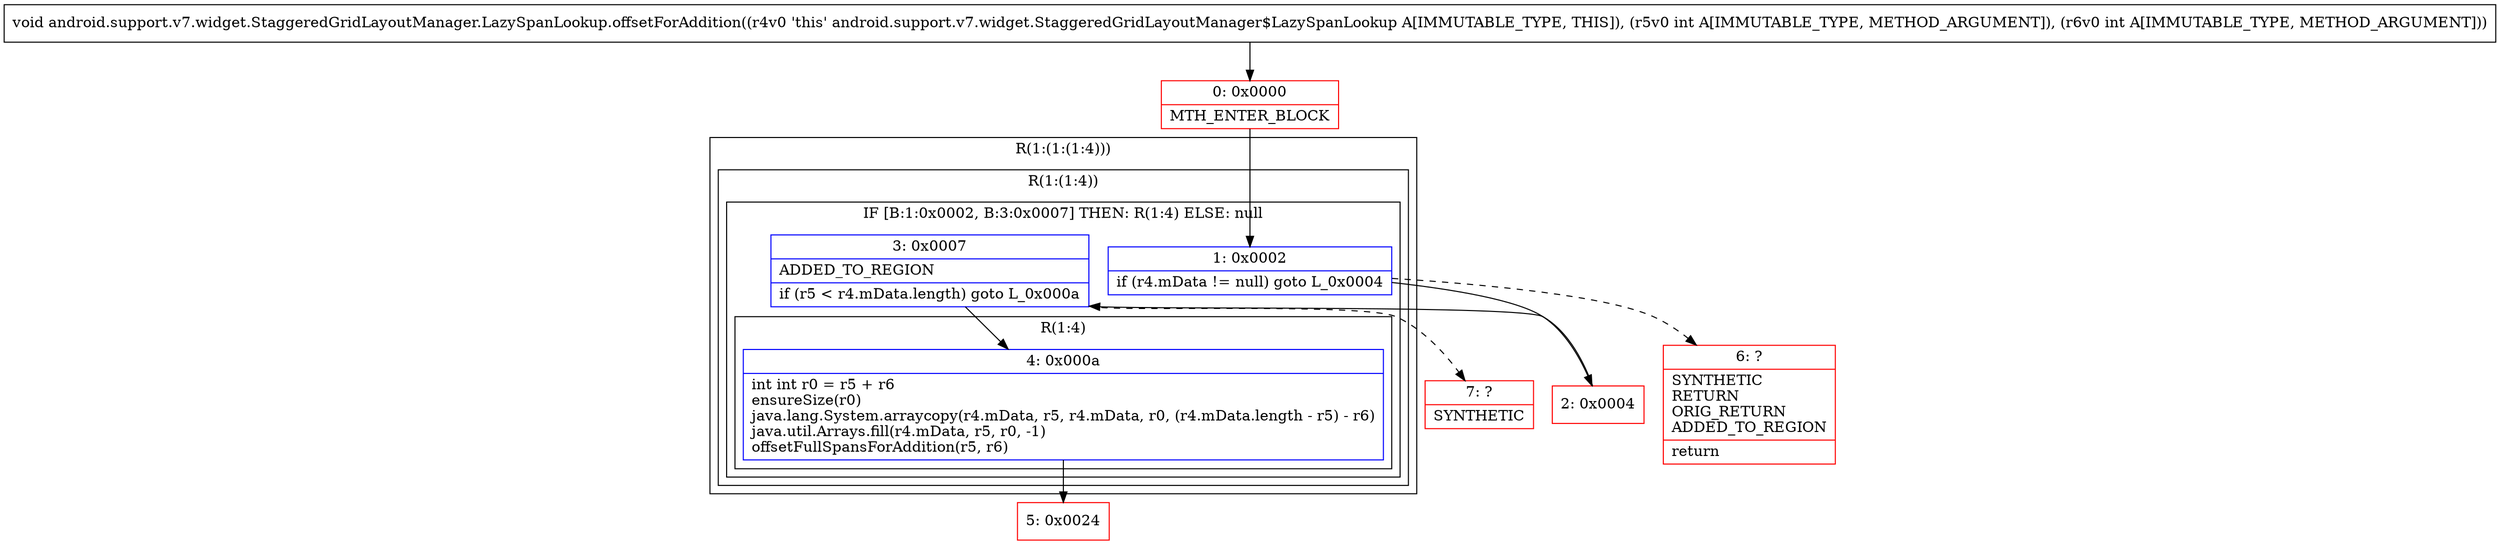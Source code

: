 digraph "CFG forandroid.support.v7.widget.StaggeredGridLayoutManager.LazySpanLookup.offsetForAddition(II)V" {
subgraph cluster_Region_2102616937 {
label = "R(1:(1:(1:4)))";
node [shape=record,color=blue];
subgraph cluster_Region_216712317 {
label = "R(1:(1:4))";
node [shape=record,color=blue];
subgraph cluster_IfRegion_291286816 {
label = "IF [B:1:0x0002, B:3:0x0007] THEN: R(1:4) ELSE: null";
node [shape=record,color=blue];
Node_1 [shape=record,label="{1\:\ 0x0002|if (r4.mData != null) goto L_0x0004\l}"];
Node_3 [shape=record,label="{3\:\ 0x0007|ADDED_TO_REGION\l|if (r5 \< r4.mData.length) goto L_0x000a\l}"];
subgraph cluster_Region_311146001 {
label = "R(1:4)";
node [shape=record,color=blue];
Node_4 [shape=record,label="{4\:\ 0x000a|int int r0 = r5 + r6\lensureSize(r0)\ljava.lang.System.arraycopy(r4.mData, r5, r4.mData, r0, (r4.mData.length \- r5) \- r6)\ljava.util.Arrays.fill(r4.mData, r5, r0, \-1)\loffsetFullSpansForAddition(r5, r6)\l}"];
}
}
}
}
Node_0 [shape=record,color=red,label="{0\:\ 0x0000|MTH_ENTER_BLOCK\l}"];
Node_2 [shape=record,color=red,label="{2\:\ 0x0004}"];
Node_5 [shape=record,color=red,label="{5\:\ 0x0024}"];
Node_6 [shape=record,color=red,label="{6\:\ ?|SYNTHETIC\lRETURN\lORIG_RETURN\lADDED_TO_REGION\l|return\l}"];
Node_7 [shape=record,color=red,label="{7\:\ ?|SYNTHETIC\l}"];
MethodNode[shape=record,label="{void android.support.v7.widget.StaggeredGridLayoutManager.LazySpanLookup.offsetForAddition((r4v0 'this' android.support.v7.widget.StaggeredGridLayoutManager$LazySpanLookup A[IMMUTABLE_TYPE, THIS]), (r5v0 int A[IMMUTABLE_TYPE, METHOD_ARGUMENT]), (r6v0 int A[IMMUTABLE_TYPE, METHOD_ARGUMENT])) }"];
MethodNode -> Node_0;
Node_1 -> Node_2;
Node_1 -> Node_6[style=dashed];
Node_3 -> Node_4;
Node_3 -> Node_7[style=dashed];
Node_4 -> Node_5;
Node_0 -> Node_1;
Node_2 -> Node_3;
}


